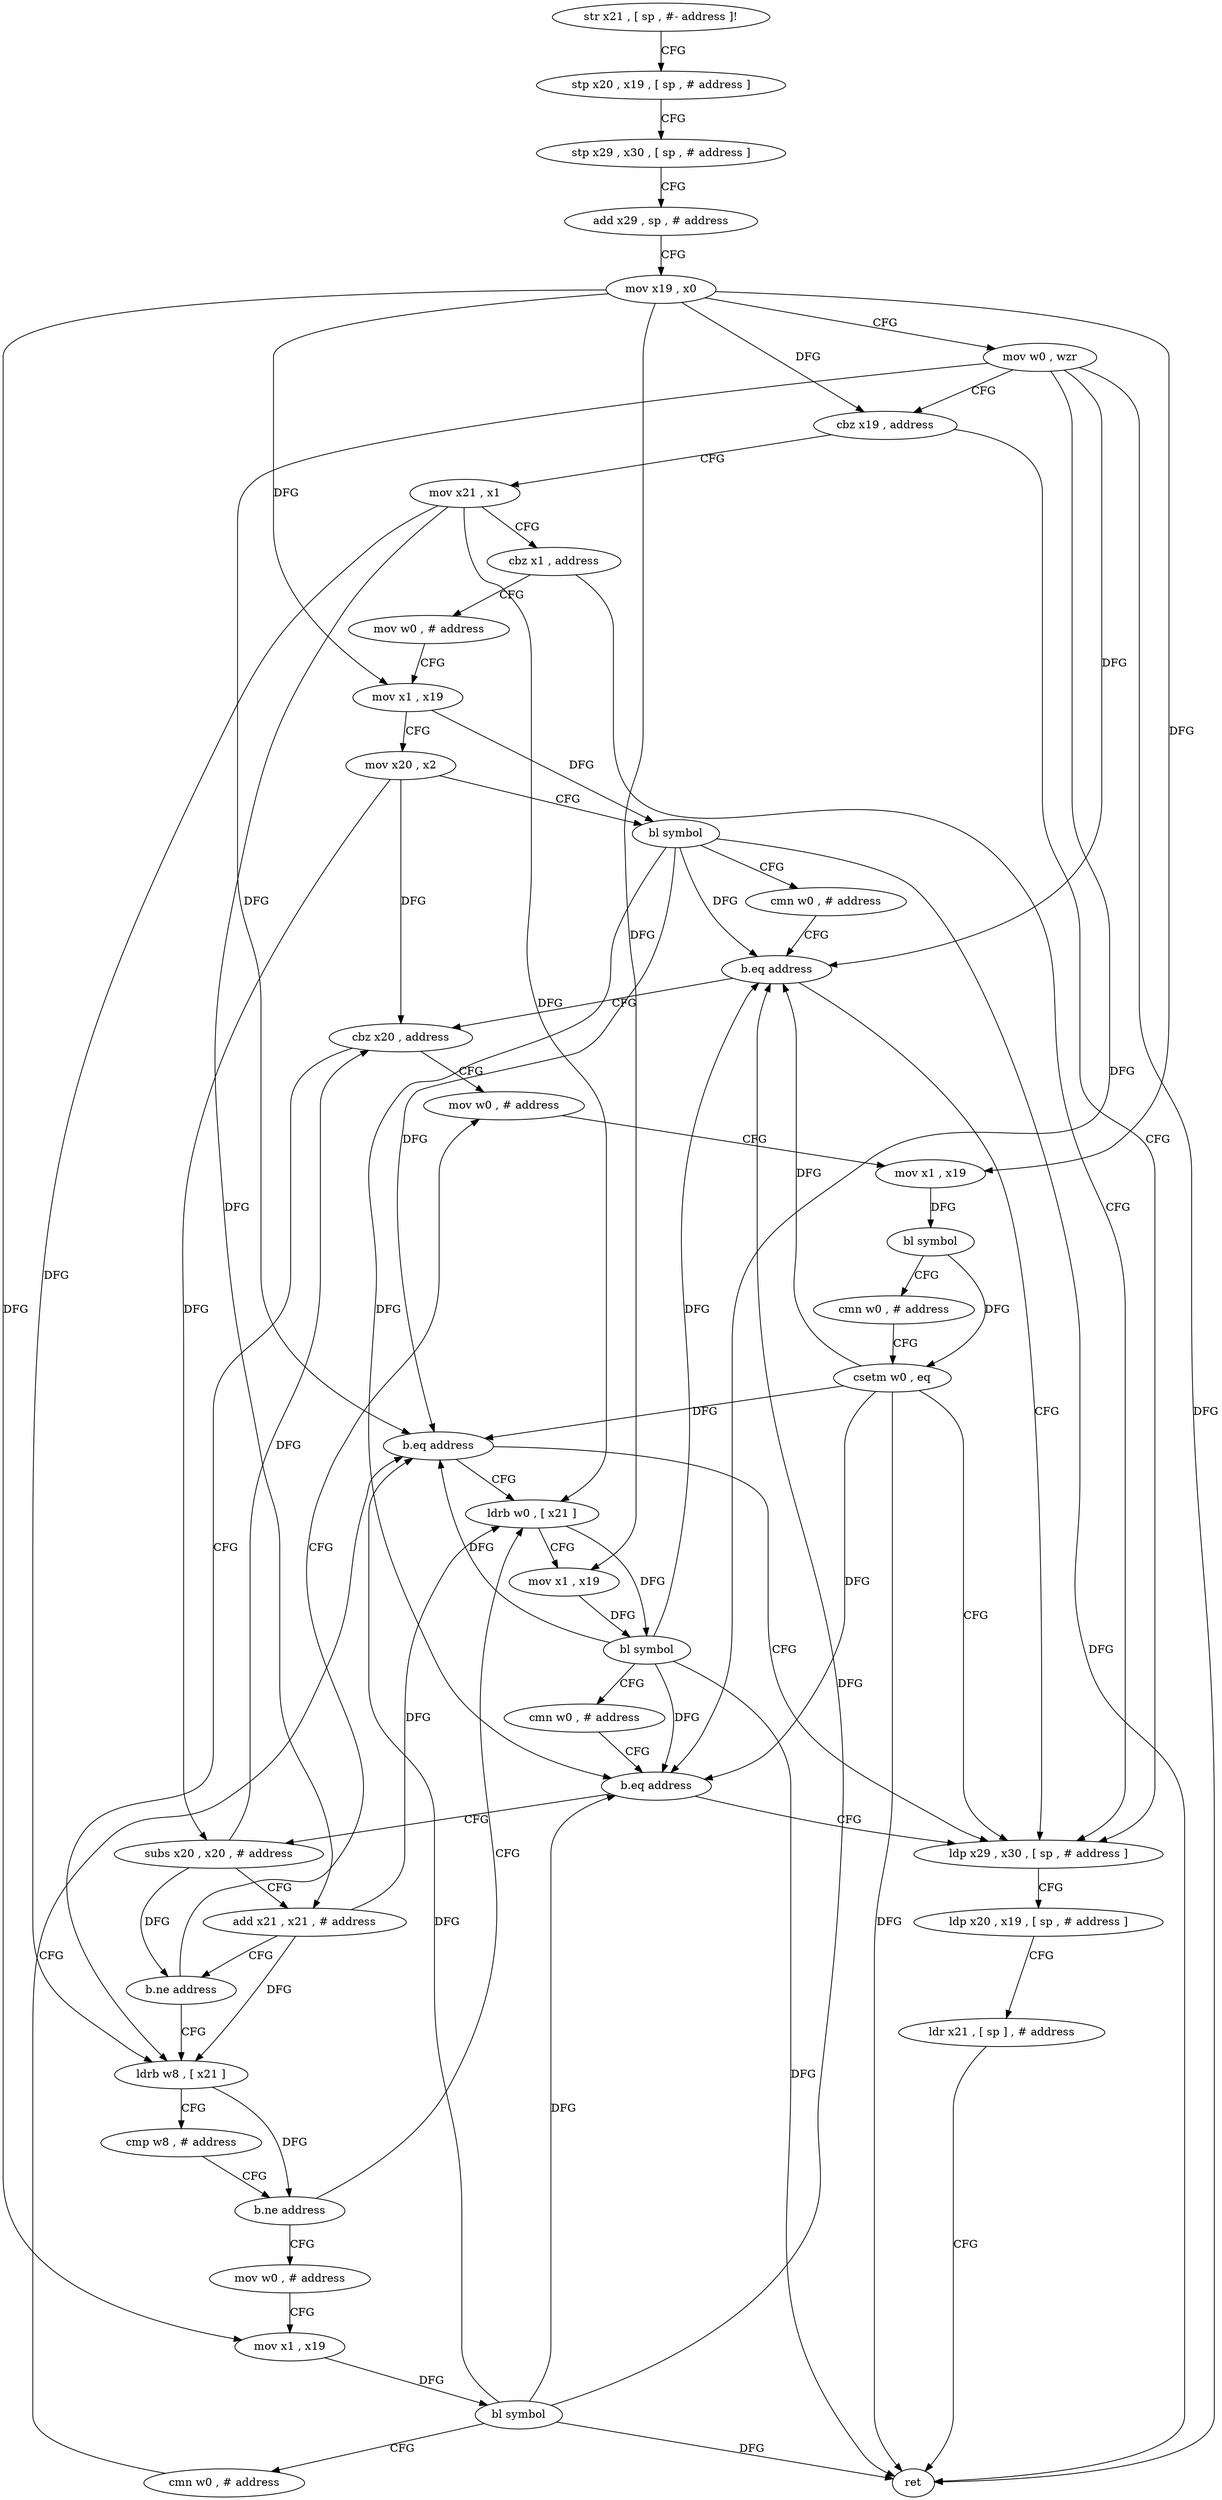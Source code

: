 digraph "func" {
"4286076" [label = "str x21 , [ sp , #- address ]!" ]
"4286080" [label = "stp x20 , x19 , [ sp , # address ]" ]
"4286084" [label = "stp x29 , x30 , [ sp , # address ]" ]
"4286088" [label = "add x29 , sp , # address" ]
"4286092" [label = "mov x19 , x0" ]
"4286096" [label = "mov w0 , wzr" ]
"4286100" [label = "cbz x19 , address" ]
"4286224" [label = "ldp x29 , x30 , [ sp , # address ]" ]
"4286104" [label = "mov x21 , x1" ]
"4286228" [label = "ldp x20 , x19 , [ sp , # address ]" ]
"4286232" [label = "ldr x21 , [ sp ] , # address" ]
"4286236" [label = "ret" ]
"4286108" [label = "cbz x1 , address" ]
"4286112" [label = "mov w0 , # address" ]
"4286116" [label = "mov x1 , x19" ]
"4286120" [label = "mov x20 , x2" ]
"4286124" [label = "bl symbol" ]
"4286128" [label = "cmn w0 , # address" ]
"4286132" [label = "b.eq address" ]
"4286136" [label = "cbz x20 , address" ]
"4286204" [label = "mov w0 , # address" ]
"4286140" [label = "ldrb w8 , [ x21 ]" ]
"4286208" [label = "mov x1 , x19" ]
"4286212" [label = "bl symbol" ]
"4286216" [label = "cmn w0 , # address" ]
"4286220" [label = "csetm w0 , eq" ]
"4286144" [label = "cmp w8 , # address" ]
"4286148" [label = "b.ne address" ]
"4286172" [label = "ldrb w0 , [ x21 ]" ]
"4286152" [label = "mov w0 , # address" ]
"4286176" [label = "mov x1 , x19" ]
"4286180" [label = "bl symbol" ]
"4286184" [label = "cmn w0 , # address" ]
"4286188" [label = "b.eq address" ]
"4286192" [label = "subs x20 , x20 , # address" ]
"4286156" [label = "mov x1 , x19" ]
"4286160" [label = "bl symbol" ]
"4286164" [label = "cmn w0 , # address" ]
"4286168" [label = "b.eq address" ]
"4286196" [label = "add x21 , x21 , # address" ]
"4286200" [label = "b.ne address" ]
"4286076" -> "4286080" [ label = "CFG" ]
"4286080" -> "4286084" [ label = "CFG" ]
"4286084" -> "4286088" [ label = "CFG" ]
"4286088" -> "4286092" [ label = "CFG" ]
"4286092" -> "4286096" [ label = "CFG" ]
"4286092" -> "4286100" [ label = "DFG" ]
"4286092" -> "4286116" [ label = "DFG" ]
"4286092" -> "4286208" [ label = "DFG" ]
"4286092" -> "4286176" [ label = "DFG" ]
"4286092" -> "4286156" [ label = "DFG" ]
"4286096" -> "4286100" [ label = "CFG" ]
"4286096" -> "4286236" [ label = "DFG" ]
"4286096" -> "4286132" [ label = "DFG" ]
"4286096" -> "4286188" [ label = "DFG" ]
"4286096" -> "4286168" [ label = "DFG" ]
"4286100" -> "4286224" [ label = "CFG" ]
"4286100" -> "4286104" [ label = "CFG" ]
"4286224" -> "4286228" [ label = "CFG" ]
"4286104" -> "4286108" [ label = "CFG" ]
"4286104" -> "4286140" [ label = "DFG" ]
"4286104" -> "4286172" [ label = "DFG" ]
"4286104" -> "4286196" [ label = "DFG" ]
"4286228" -> "4286232" [ label = "CFG" ]
"4286232" -> "4286236" [ label = "CFG" ]
"4286108" -> "4286224" [ label = "CFG" ]
"4286108" -> "4286112" [ label = "CFG" ]
"4286112" -> "4286116" [ label = "CFG" ]
"4286116" -> "4286120" [ label = "CFG" ]
"4286116" -> "4286124" [ label = "DFG" ]
"4286120" -> "4286124" [ label = "CFG" ]
"4286120" -> "4286136" [ label = "DFG" ]
"4286120" -> "4286192" [ label = "DFG" ]
"4286124" -> "4286128" [ label = "CFG" ]
"4286124" -> "4286236" [ label = "DFG" ]
"4286124" -> "4286132" [ label = "DFG" ]
"4286124" -> "4286188" [ label = "DFG" ]
"4286124" -> "4286168" [ label = "DFG" ]
"4286128" -> "4286132" [ label = "CFG" ]
"4286132" -> "4286224" [ label = "CFG" ]
"4286132" -> "4286136" [ label = "CFG" ]
"4286136" -> "4286204" [ label = "CFG" ]
"4286136" -> "4286140" [ label = "CFG" ]
"4286204" -> "4286208" [ label = "CFG" ]
"4286140" -> "4286144" [ label = "CFG" ]
"4286140" -> "4286148" [ label = "DFG" ]
"4286208" -> "4286212" [ label = "DFG" ]
"4286212" -> "4286216" [ label = "CFG" ]
"4286212" -> "4286220" [ label = "DFG" ]
"4286216" -> "4286220" [ label = "CFG" ]
"4286220" -> "4286224" [ label = "CFG" ]
"4286220" -> "4286132" [ label = "DFG" ]
"4286220" -> "4286236" [ label = "DFG" ]
"4286220" -> "4286188" [ label = "DFG" ]
"4286220" -> "4286168" [ label = "DFG" ]
"4286144" -> "4286148" [ label = "CFG" ]
"4286148" -> "4286172" [ label = "CFG" ]
"4286148" -> "4286152" [ label = "CFG" ]
"4286172" -> "4286176" [ label = "CFG" ]
"4286172" -> "4286180" [ label = "DFG" ]
"4286152" -> "4286156" [ label = "CFG" ]
"4286176" -> "4286180" [ label = "DFG" ]
"4286180" -> "4286184" [ label = "CFG" ]
"4286180" -> "4286132" [ label = "DFG" ]
"4286180" -> "4286236" [ label = "DFG" ]
"4286180" -> "4286188" [ label = "DFG" ]
"4286180" -> "4286168" [ label = "DFG" ]
"4286184" -> "4286188" [ label = "CFG" ]
"4286188" -> "4286224" [ label = "CFG" ]
"4286188" -> "4286192" [ label = "CFG" ]
"4286192" -> "4286196" [ label = "CFG" ]
"4286192" -> "4286136" [ label = "DFG" ]
"4286192" -> "4286200" [ label = "DFG" ]
"4286156" -> "4286160" [ label = "DFG" ]
"4286160" -> "4286164" [ label = "CFG" ]
"4286160" -> "4286132" [ label = "DFG" ]
"4286160" -> "4286188" [ label = "DFG" ]
"4286160" -> "4286236" [ label = "DFG" ]
"4286160" -> "4286168" [ label = "DFG" ]
"4286164" -> "4286168" [ label = "CFG" ]
"4286168" -> "4286224" [ label = "CFG" ]
"4286168" -> "4286172" [ label = "CFG" ]
"4286196" -> "4286200" [ label = "CFG" ]
"4286196" -> "4286140" [ label = "DFG" ]
"4286196" -> "4286172" [ label = "DFG" ]
"4286200" -> "4286140" [ label = "CFG" ]
"4286200" -> "4286204" [ label = "CFG" ]
}
